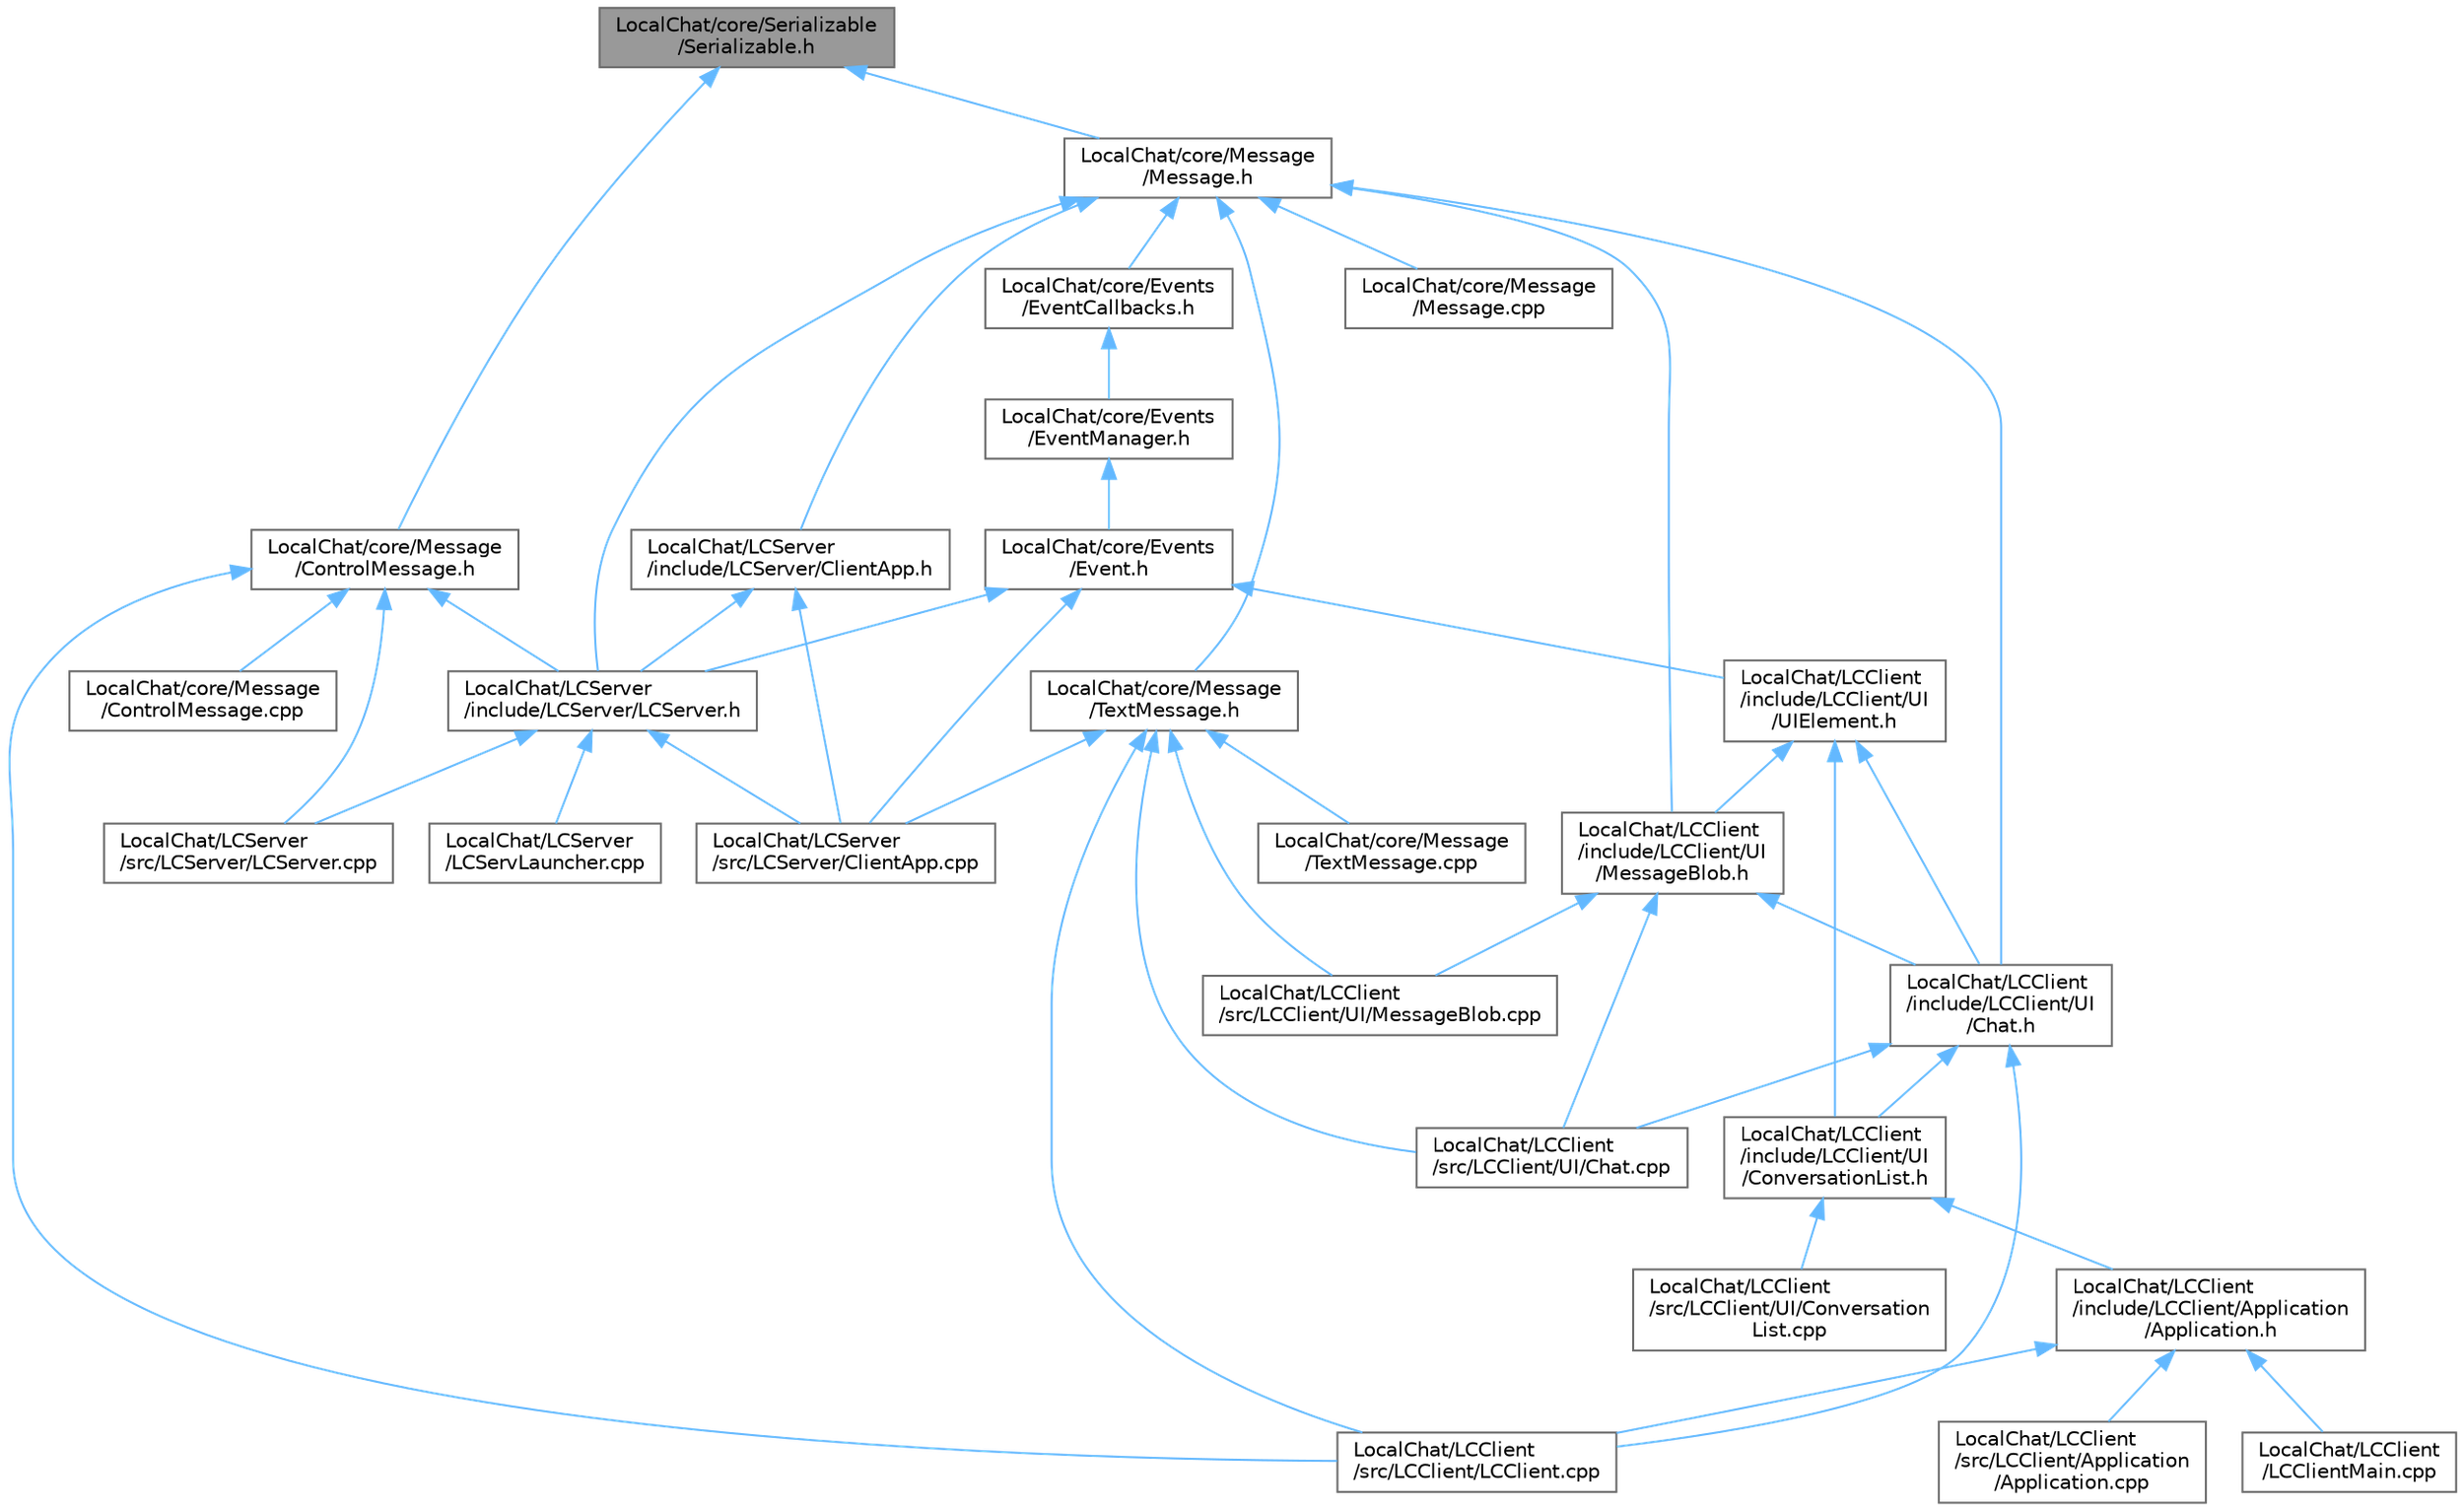 digraph "LocalChat/core/Serializable/Serializable.h"
{
 // LATEX_PDF_SIZE
  bgcolor="transparent";
  edge [fontname=Helvetica,fontsize=10,labelfontname=Helvetica,labelfontsize=10];
  node [fontname=Helvetica,fontsize=10,shape=box,height=0.2,width=0.4];
  Node1 [label="LocalChat/core/Serializable\l/Serializable.h",height=0.2,width=0.4,color="gray40", fillcolor="grey60", style="filled", fontcolor="black",tooltip=" "];
  Node1 -> Node2 [dir="back",color="steelblue1",style="solid"];
  Node2 [label="LocalChat/core/Message\l/ControlMessage.h",height=0.2,width=0.4,color="grey40", fillcolor="white", style="filled",URL="$_control_message_8h.html",tooltip=" "];
  Node2 -> Node3 [dir="back",color="steelblue1",style="solid"];
  Node3 [label="LocalChat/LCClient\l/src/LCClient/LCClient.cpp",height=0.2,width=0.4,color="grey40", fillcolor="white", style="filled",URL="$_l_c_client_8cpp.html",tooltip=" "];
  Node2 -> Node4 [dir="back",color="steelblue1",style="solid"];
  Node4 [label="LocalChat/LCServer\l/include/LCServer/LCServer.h",height=0.2,width=0.4,color="grey40", fillcolor="white", style="filled",URL="$_l_c_server_8h.html",tooltip=" "];
  Node4 -> Node5 [dir="back",color="steelblue1",style="solid"];
  Node5 [label="LocalChat/LCServer\l/LCServLauncher.cpp",height=0.2,width=0.4,color="grey40", fillcolor="white", style="filled",URL="$_l_c_serv_launcher_8cpp.html",tooltip=" "];
  Node4 -> Node6 [dir="back",color="steelblue1",style="solid"];
  Node6 [label="LocalChat/LCServer\l/src/LCServer/ClientApp.cpp",height=0.2,width=0.4,color="grey40", fillcolor="white", style="filled",URL="$_client_app_8cpp.html",tooltip=" "];
  Node4 -> Node7 [dir="back",color="steelblue1",style="solid"];
  Node7 [label="LocalChat/LCServer\l/src/LCServer/LCServer.cpp",height=0.2,width=0.4,color="grey40", fillcolor="white", style="filled",URL="$_l_c_server_8cpp.html",tooltip=" "];
  Node2 -> Node7 [dir="back",color="steelblue1",style="solid"];
  Node2 -> Node8 [dir="back",color="steelblue1",style="solid"];
  Node8 [label="LocalChat/core/Message\l/ControlMessage.cpp",height=0.2,width=0.4,color="grey40", fillcolor="white", style="filled",URL="$_control_message_8cpp.html",tooltip=" "];
  Node1 -> Node9 [dir="back",color="steelblue1",style="solid"];
  Node9 [label="LocalChat/core/Message\l/Message.h",height=0.2,width=0.4,color="grey40", fillcolor="white", style="filled",URL="$_message_8h.html",tooltip=" "];
  Node9 -> Node10 [dir="back",color="steelblue1",style="solid"];
  Node10 [label="LocalChat/LCClient\l/include/LCClient/UI\l/Chat.h",height=0.2,width=0.4,color="grey40", fillcolor="white", style="filled",URL="$_chat_8h.html",tooltip=" "];
  Node10 -> Node11 [dir="back",color="steelblue1",style="solid"];
  Node11 [label="LocalChat/LCClient\l/include/LCClient/UI\l/ConversationList.h",height=0.2,width=0.4,color="grey40", fillcolor="white", style="filled",URL="$_conversation_list_8h.html",tooltip=" "];
  Node11 -> Node12 [dir="back",color="steelblue1",style="solid"];
  Node12 [label="LocalChat/LCClient\l/include/LCClient/Application\l/Application.h",height=0.2,width=0.4,color="grey40", fillcolor="white", style="filled",URL="$_application_8h.html",tooltip=" "];
  Node12 -> Node13 [dir="back",color="steelblue1",style="solid"];
  Node13 [label="LocalChat/LCClient\l/LCClientMain.cpp",height=0.2,width=0.4,color="grey40", fillcolor="white", style="filled",URL="$_l_c_client_main_8cpp.html",tooltip=" "];
  Node12 -> Node14 [dir="back",color="steelblue1",style="solid"];
  Node14 [label="LocalChat/LCClient\l/src/LCClient/Application\l/Application.cpp",height=0.2,width=0.4,color="grey40", fillcolor="white", style="filled",URL="$_application_8cpp.html",tooltip=" "];
  Node12 -> Node3 [dir="back",color="steelblue1",style="solid"];
  Node11 -> Node15 [dir="back",color="steelblue1",style="solid"];
  Node15 [label="LocalChat/LCClient\l/src/LCClient/UI/Conversation\lList.cpp",height=0.2,width=0.4,color="grey40", fillcolor="white", style="filled",URL="$_conversation_list_8cpp.html",tooltip=" "];
  Node10 -> Node3 [dir="back",color="steelblue1",style="solid"];
  Node10 -> Node16 [dir="back",color="steelblue1",style="solid"];
  Node16 [label="LocalChat/LCClient\l/src/LCClient/UI/Chat.cpp",height=0.2,width=0.4,color="grey40", fillcolor="white", style="filled",URL="$_chat_8cpp.html",tooltip=" "];
  Node9 -> Node17 [dir="back",color="steelblue1",style="solid"];
  Node17 [label="LocalChat/LCClient\l/include/LCClient/UI\l/MessageBlob.h",height=0.2,width=0.4,color="grey40", fillcolor="white", style="filled",URL="$_message_blob_8h.html",tooltip=" "];
  Node17 -> Node10 [dir="back",color="steelblue1",style="solid"];
  Node17 -> Node16 [dir="back",color="steelblue1",style="solid"];
  Node17 -> Node18 [dir="back",color="steelblue1",style="solid"];
  Node18 [label="LocalChat/LCClient\l/src/LCClient/UI/MessageBlob.cpp",height=0.2,width=0.4,color="grey40", fillcolor="white", style="filled",URL="$_message_blob_8cpp.html",tooltip=" "];
  Node9 -> Node19 [dir="back",color="steelblue1",style="solid"];
  Node19 [label="LocalChat/LCServer\l/include/LCServer/ClientApp.h",height=0.2,width=0.4,color="grey40", fillcolor="white", style="filled",URL="$_client_app_8h.html",tooltip=" "];
  Node19 -> Node4 [dir="back",color="steelblue1",style="solid"];
  Node19 -> Node6 [dir="back",color="steelblue1",style="solid"];
  Node9 -> Node4 [dir="back",color="steelblue1",style="solid"];
  Node9 -> Node20 [dir="back",color="steelblue1",style="solid"];
  Node20 [label="LocalChat/core/Events\l/EventCallbacks.h",height=0.2,width=0.4,color="grey40", fillcolor="white", style="filled",URL="$_event_callbacks_8h.html",tooltip=" "];
  Node20 -> Node21 [dir="back",color="steelblue1",style="solid"];
  Node21 [label="LocalChat/core/Events\l/EventManager.h",height=0.2,width=0.4,color="grey40", fillcolor="white", style="filled",URL="$_event_manager_8h.html",tooltip=" "];
  Node21 -> Node22 [dir="back",color="steelblue1",style="solid"];
  Node22 [label="LocalChat/core/Events\l/Event.h",height=0.2,width=0.4,color="grey40", fillcolor="white", style="filled",URL="$_event_8h.html",tooltip=" "];
  Node22 -> Node23 [dir="back",color="steelblue1",style="solid"];
  Node23 [label="LocalChat/LCClient\l/include/LCClient/UI\l/UIElement.h",height=0.2,width=0.4,color="grey40", fillcolor="white", style="filled",URL="$_u_i_element_8h.html",tooltip=" "];
  Node23 -> Node10 [dir="back",color="steelblue1",style="solid"];
  Node23 -> Node11 [dir="back",color="steelblue1",style="solid"];
  Node23 -> Node17 [dir="back",color="steelblue1",style="solid"];
  Node22 -> Node4 [dir="back",color="steelblue1",style="solid"];
  Node22 -> Node6 [dir="back",color="steelblue1",style="solid"];
  Node9 -> Node24 [dir="back",color="steelblue1",style="solid"];
  Node24 [label="LocalChat/core/Message\l/Message.cpp",height=0.2,width=0.4,color="grey40", fillcolor="white", style="filled",URL="$_message_8cpp.html",tooltip=" "];
  Node9 -> Node25 [dir="back",color="steelblue1",style="solid"];
  Node25 [label="LocalChat/core/Message\l/TextMessage.h",height=0.2,width=0.4,color="grey40", fillcolor="white", style="filled",URL="$_text_message_8h.html",tooltip=" "];
  Node25 -> Node3 [dir="back",color="steelblue1",style="solid"];
  Node25 -> Node16 [dir="back",color="steelblue1",style="solid"];
  Node25 -> Node18 [dir="back",color="steelblue1",style="solid"];
  Node25 -> Node6 [dir="back",color="steelblue1",style="solid"];
  Node25 -> Node26 [dir="back",color="steelblue1",style="solid"];
  Node26 [label="LocalChat/core/Message\l/TextMessage.cpp",height=0.2,width=0.4,color="grey40", fillcolor="white", style="filled",URL="$_text_message_8cpp.html",tooltip=" "];
}
